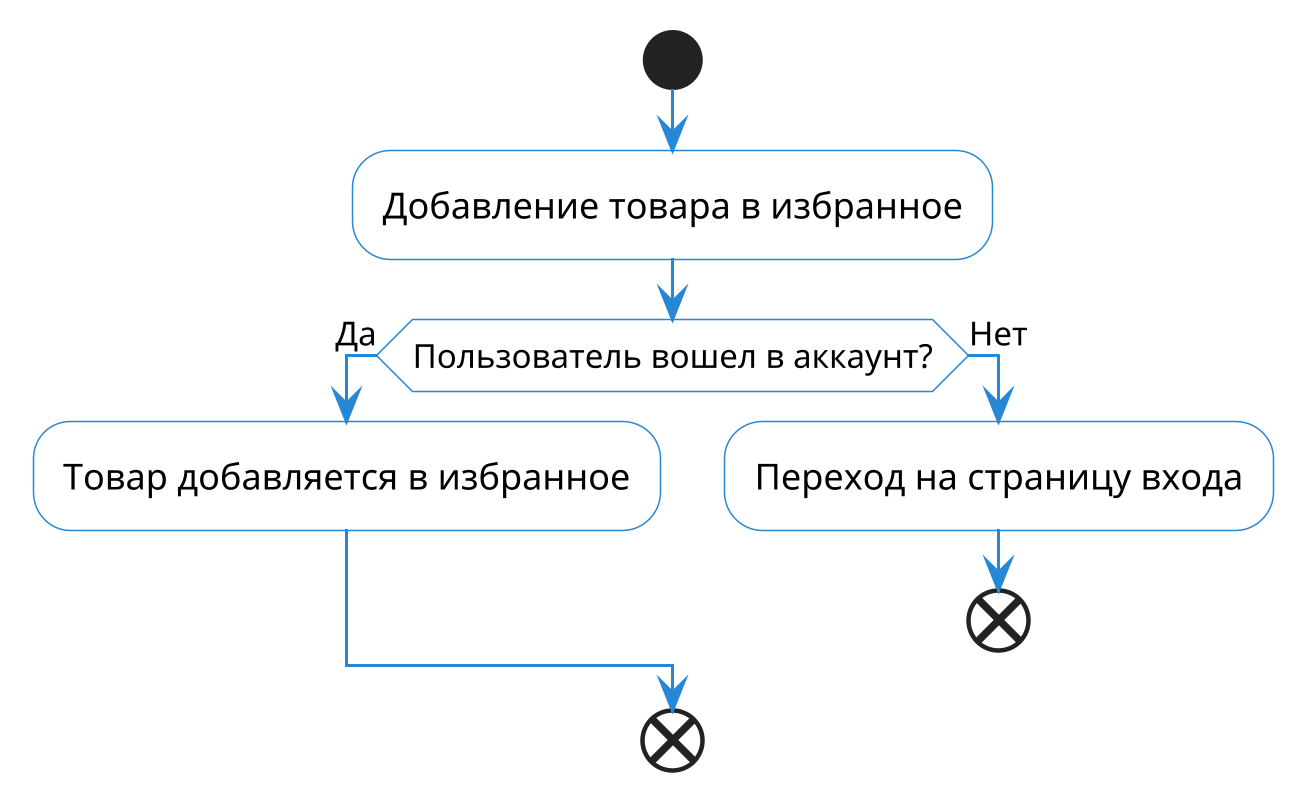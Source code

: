 @startuml

scale 3
skinparam activity {
    BackgroundColor white
    ArrowColor #2688d4
    BorderColor #2688d4
}

start
:Добавление товара в избранное;
if (Пользователь вошел в аккаунт?) then (Да)
    :Товар добавляется в избранное;
else (Нет)
    :Переход на страницу входа;
    end
endif
end

@enduml
